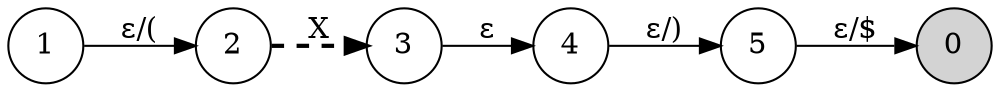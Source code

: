 digraph finite_state_machine {
        rankdir=LR;
        node [shape = circle];
        0 [  style= filled, label = "0"] ;
        1 -> 2 [ label = "&epsilon;/(" ] ;
        2 -> 3 [ label = "X" style="bold,dashed" ] ;
        3 -> 4 [ label = "&epsilon;" ] ;
        4 -> 5 [ label = "&epsilon;/)" ] ;
        5 -> 0 [ label = "&epsilon;/$" ] ;
}
